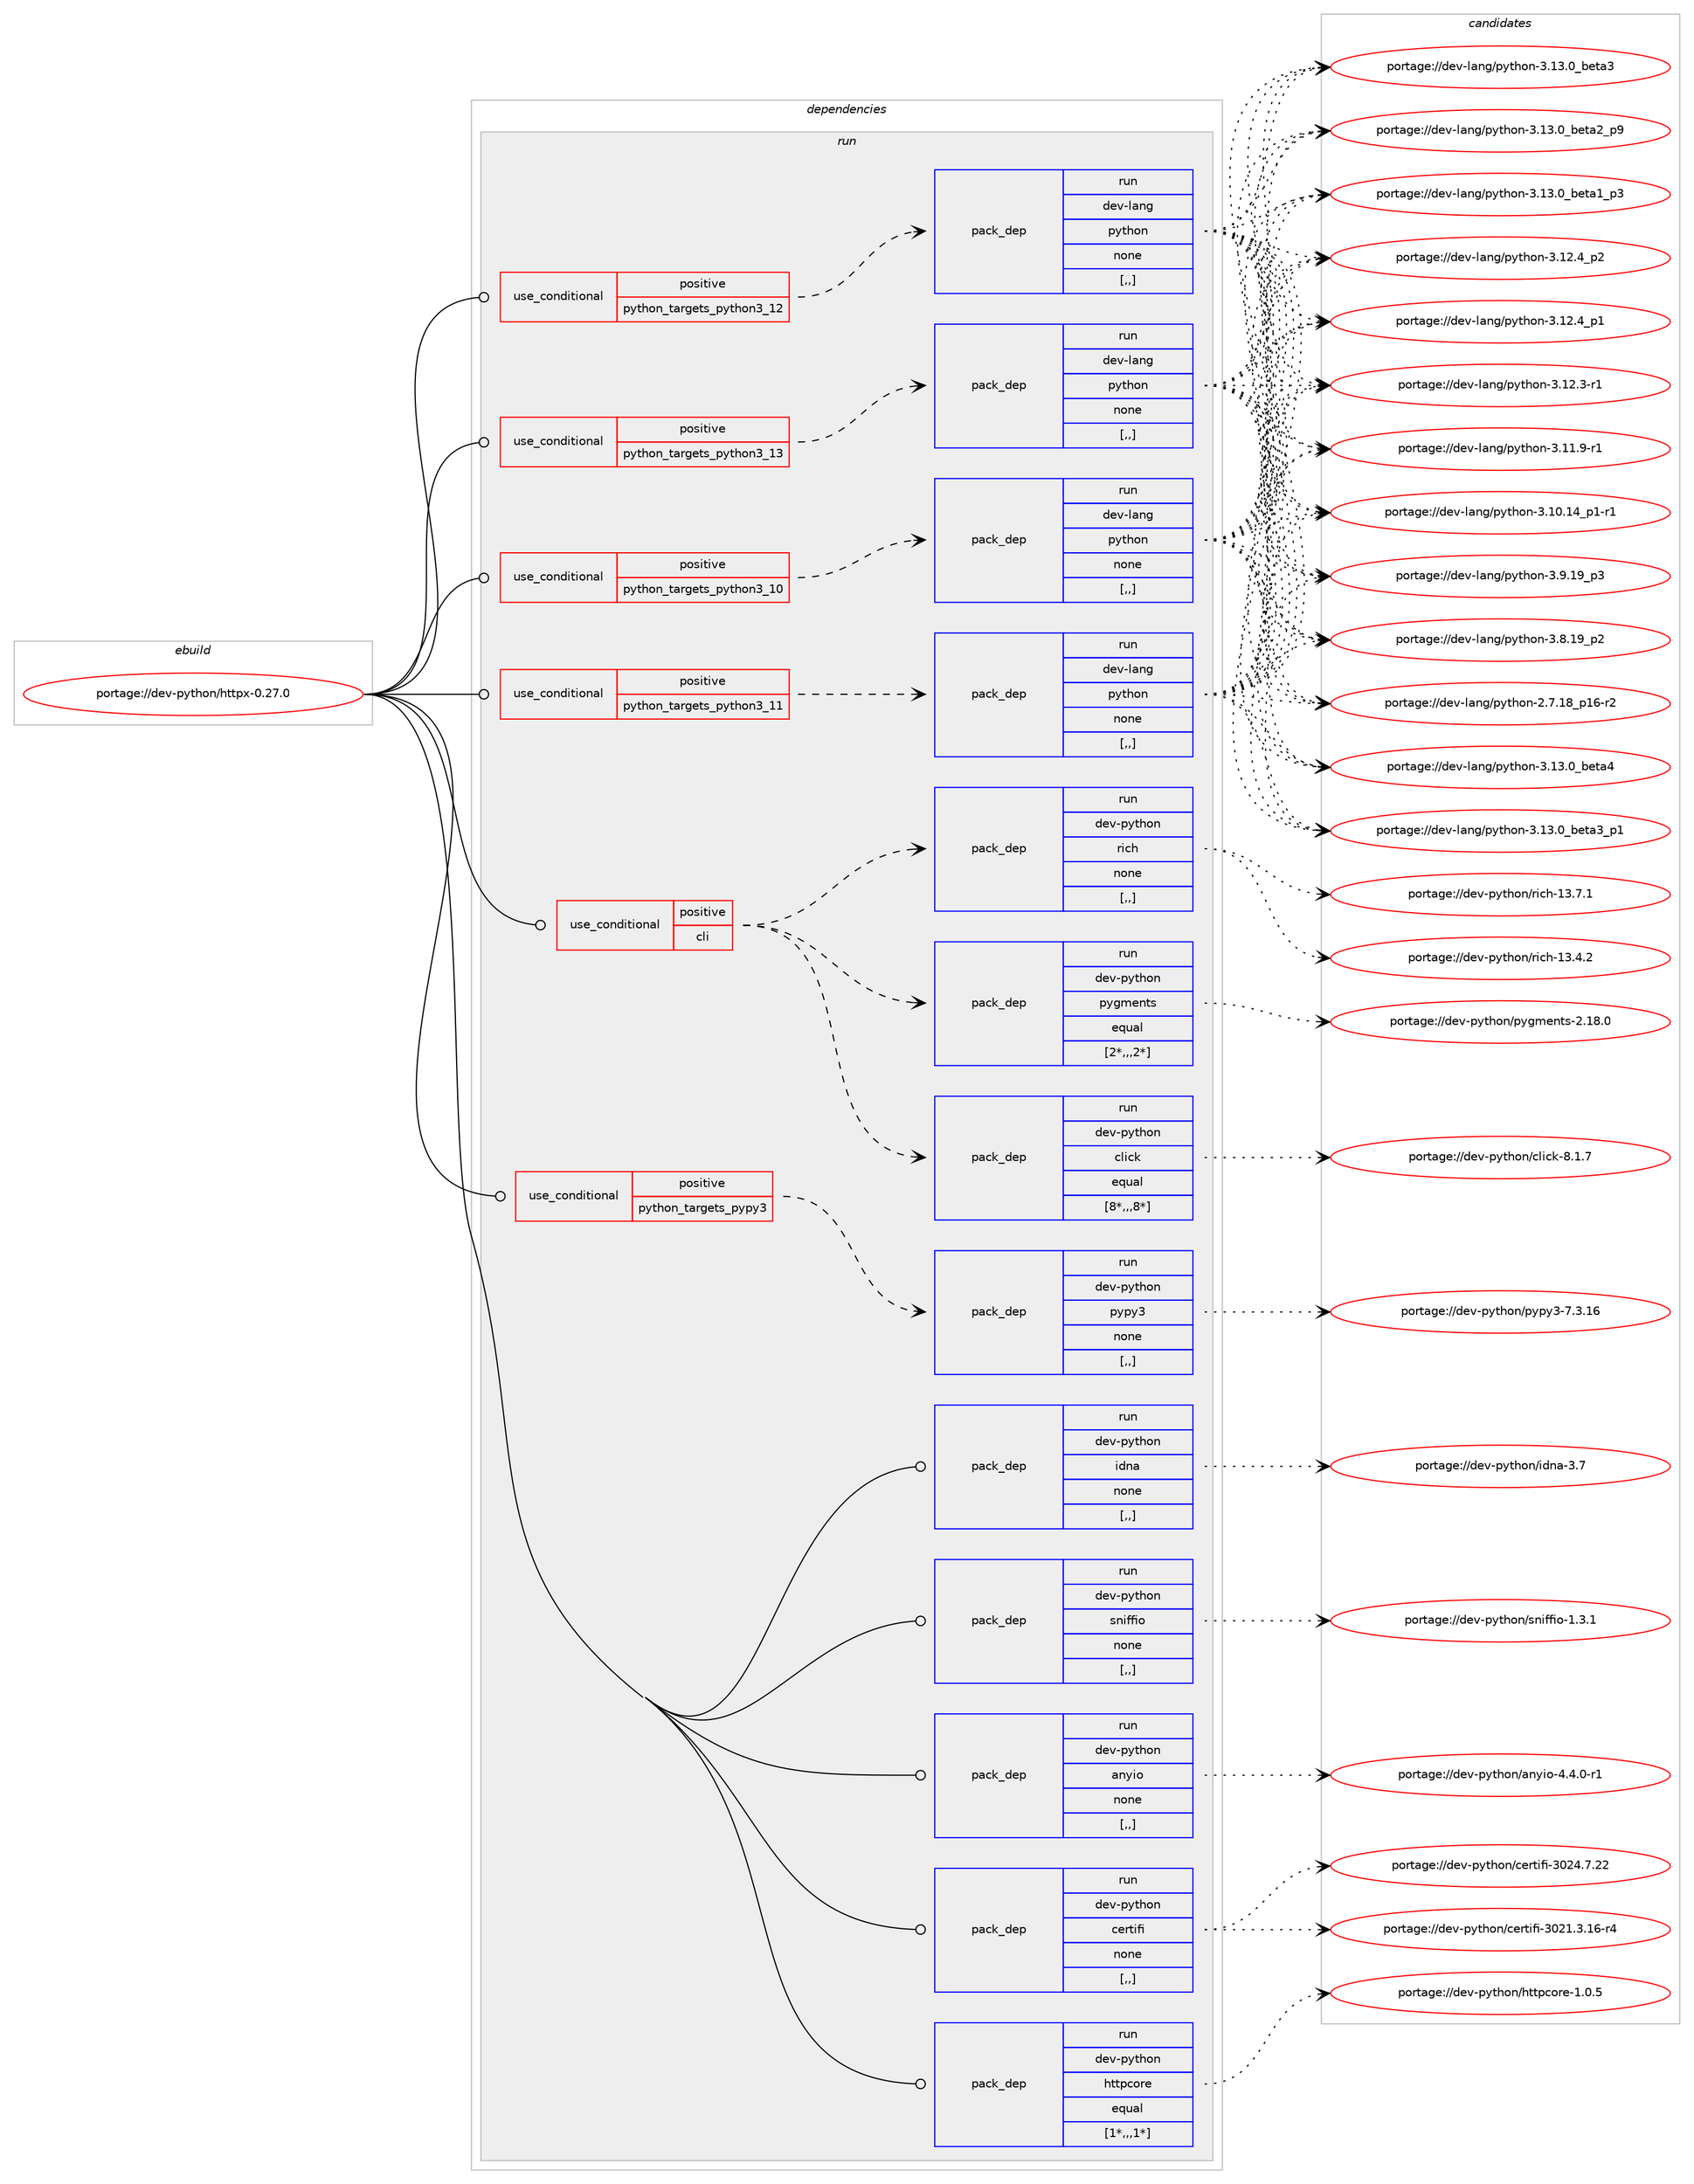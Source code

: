 digraph prolog {

# *************
# Graph options
# *************

newrank=true;
concentrate=true;
compound=true;
graph [rankdir=LR,fontname=Helvetica,fontsize=10,ranksep=1.5];#, ranksep=2.5, nodesep=0.2];
edge  [arrowhead=vee];
node  [fontname=Helvetica,fontsize=10];

# **********
# The ebuild
# **********

subgraph cluster_leftcol {
color=gray;
label=<<i>ebuild</i>>;
id [label="portage://dev-python/httpx-0.27.0", color=red, width=4, href="../dev-python/httpx-0.27.0.svg"];
}

# ****************
# The dependencies
# ****************

subgraph cluster_midcol {
color=gray;
label=<<i>dependencies</i>>;
subgraph cluster_compile {
fillcolor="#eeeeee";
style=filled;
label=<<i>compile</i>>;
}
subgraph cluster_compileandrun {
fillcolor="#eeeeee";
style=filled;
label=<<i>compile and run</i>>;
}
subgraph cluster_run {
fillcolor="#eeeeee";
style=filled;
label=<<i>run</i>>;
subgraph cond33464 {
dependency148042 [label=<<TABLE BORDER="0" CELLBORDER="1" CELLSPACING="0" CELLPADDING="4"><TR><TD ROWSPAN="3" CELLPADDING="10">use_conditional</TD></TR><TR><TD>positive</TD></TR><TR><TD>cli</TD></TR></TABLE>>, shape=none, color=red];
subgraph pack113329 {
dependency148043 [label=<<TABLE BORDER="0" CELLBORDER="1" CELLSPACING="0" CELLPADDING="4" WIDTH="220"><TR><TD ROWSPAN="6" CELLPADDING="30">pack_dep</TD></TR><TR><TD WIDTH="110">run</TD></TR><TR><TD>dev-python</TD></TR><TR><TD>click</TD></TR><TR><TD>equal</TD></TR><TR><TD>[8*,,,8*]</TD></TR></TABLE>>, shape=none, color=blue];
}
dependency148042:e -> dependency148043:w [weight=20,style="dashed",arrowhead="vee"];
subgraph pack113330 {
dependency148044 [label=<<TABLE BORDER="0" CELLBORDER="1" CELLSPACING="0" CELLPADDING="4" WIDTH="220"><TR><TD ROWSPAN="6" CELLPADDING="30">pack_dep</TD></TR><TR><TD WIDTH="110">run</TD></TR><TR><TD>dev-python</TD></TR><TR><TD>pygments</TD></TR><TR><TD>equal</TD></TR><TR><TD>[2*,,,2*]</TD></TR></TABLE>>, shape=none, color=blue];
}
dependency148042:e -> dependency148044:w [weight=20,style="dashed",arrowhead="vee"];
subgraph pack113331 {
dependency148045 [label=<<TABLE BORDER="0" CELLBORDER="1" CELLSPACING="0" CELLPADDING="4" WIDTH="220"><TR><TD ROWSPAN="6" CELLPADDING="30">pack_dep</TD></TR><TR><TD WIDTH="110">run</TD></TR><TR><TD>dev-python</TD></TR><TR><TD>rich</TD></TR><TR><TD>none</TD></TR><TR><TD>[,,]</TD></TR></TABLE>>, shape=none, color=blue];
}
dependency148042:e -> dependency148045:w [weight=20,style="dashed",arrowhead="vee"];
}
id:e -> dependency148042:w [weight=20,style="solid",arrowhead="odot"];
subgraph cond33465 {
dependency148046 [label=<<TABLE BORDER="0" CELLBORDER="1" CELLSPACING="0" CELLPADDING="4"><TR><TD ROWSPAN="3" CELLPADDING="10">use_conditional</TD></TR><TR><TD>positive</TD></TR><TR><TD>python_targets_pypy3</TD></TR></TABLE>>, shape=none, color=red];
subgraph pack113332 {
dependency148047 [label=<<TABLE BORDER="0" CELLBORDER="1" CELLSPACING="0" CELLPADDING="4" WIDTH="220"><TR><TD ROWSPAN="6" CELLPADDING="30">pack_dep</TD></TR><TR><TD WIDTH="110">run</TD></TR><TR><TD>dev-python</TD></TR><TR><TD>pypy3</TD></TR><TR><TD>none</TD></TR><TR><TD>[,,]</TD></TR></TABLE>>, shape=none, color=blue];
}
dependency148046:e -> dependency148047:w [weight=20,style="dashed",arrowhead="vee"];
}
id:e -> dependency148046:w [weight=20,style="solid",arrowhead="odot"];
subgraph cond33466 {
dependency148048 [label=<<TABLE BORDER="0" CELLBORDER="1" CELLSPACING="0" CELLPADDING="4"><TR><TD ROWSPAN="3" CELLPADDING="10">use_conditional</TD></TR><TR><TD>positive</TD></TR><TR><TD>python_targets_python3_10</TD></TR></TABLE>>, shape=none, color=red];
subgraph pack113333 {
dependency148049 [label=<<TABLE BORDER="0" CELLBORDER="1" CELLSPACING="0" CELLPADDING="4" WIDTH="220"><TR><TD ROWSPAN="6" CELLPADDING="30">pack_dep</TD></TR><TR><TD WIDTH="110">run</TD></TR><TR><TD>dev-lang</TD></TR><TR><TD>python</TD></TR><TR><TD>none</TD></TR><TR><TD>[,,]</TD></TR></TABLE>>, shape=none, color=blue];
}
dependency148048:e -> dependency148049:w [weight=20,style="dashed",arrowhead="vee"];
}
id:e -> dependency148048:w [weight=20,style="solid",arrowhead="odot"];
subgraph cond33467 {
dependency148050 [label=<<TABLE BORDER="0" CELLBORDER="1" CELLSPACING="0" CELLPADDING="4"><TR><TD ROWSPAN="3" CELLPADDING="10">use_conditional</TD></TR><TR><TD>positive</TD></TR><TR><TD>python_targets_python3_11</TD></TR></TABLE>>, shape=none, color=red];
subgraph pack113334 {
dependency148051 [label=<<TABLE BORDER="0" CELLBORDER="1" CELLSPACING="0" CELLPADDING="4" WIDTH="220"><TR><TD ROWSPAN="6" CELLPADDING="30">pack_dep</TD></TR><TR><TD WIDTH="110">run</TD></TR><TR><TD>dev-lang</TD></TR><TR><TD>python</TD></TR><TR><TD>none</TD></TR><TR><TD>[,,]</TD></TR></TABLE>>, shape=none, color=blue];
}
dependency148050:e -> dependency148051:w [weight=20,style="dashed",arrowhead="vee"];
}
id:e -> dependency148050:w [weight=20,style="solid",arrowhead="odot"];
subgraph cond33468 {
dependency148052 [label=<<TABLE BORDER="0" CELLBORDER="1" CELLSPACING="0" CELLPADDING="4"><TR><TD ROWSPAN="3" CELLPADDING="10">use_conditional</TD></TR><TR><TD>positive</TD></TR><TR><TD>python_targets_python3_12</TD></TR></TABLE>>, shape=none, color=red];
subgraph pack113335 {
dependency148053 [label=<<TABLE BORDER="0" CELLBORDER="1" CELLSPACING="0" CELLPADDING="4" WIDTH="220"><TR><TD ROWSPAN="6" CELLPADDING="30">pack_dep</TD></TR><TR><TD WIDTH="110">run</TD></TR><TR><TD>dev-lang</TD></TR><TR><TD>python</TD></TR><TR><TD>none</TD></TR><TR><TD>[,,]</TD></TR></TABLE>>, shape=none, color=blue];
}
dependency148052:e -> dependency148053:w [weight=20,style="dashed",arrowhead="vee"];
}
id:e -> dependency148052:w [weight=20,style="solid",arrowhead="odot"];
subgraph cond33469 {
dependency148054 [label=<<TABLE BORDER="0" CELLBORDER="1" CELLSPACING="0" CELLPADDING="4"><TR><TD ROWSPAN="3" CELLPADDING="10">use_conditional</TD></TR><TR><TD>positive</TD></TR><TR><TD>python_targets_python3_13</TD></TR></TABLE>>, shape=none, color=red];
subgraph pack113336 {
dependency148055 [label=<<TABLE BORDER="0" CELLBORDER="1" CELLSPACING="0" CELLPADDING="4" WIDTH="220"><TR><TD ROWSPAN="6" CELLPADDING="30">pack_dep</TD></TR><TR><TD WIDTH="110">run</TD></TR><TR><TD>dev-lang</TD></TR><TR><TD>python</TD></TR><TR><TD>none</TD></TR><TR><TD>[,,]</TD></TR></TABLE>>, shape=none, color=blue];
}
dependency148054:e -> dependency148055:w [weight=20,style="dashed",arrowhead="vee"];
}
id:e -> dependency148054:w [weight=20,style="solid",arrowhead="odot"];
subgraph pack113337 {
dependency148056 [label=<<TABLE BORDER="0" CELLBORDER="1" CELLSPACING="0" CELLPADDING="4" WIDTH="220"><TR><TD ROWSPAN="6" CELLPADDING="30">pack_dep</TD></TR><TR><TD WIDTH="110">run</TD></TR><TR><TD>dev-python</TD></TR><TR><TD>anyio</TD></TR><TR><TD>none</TD></TR><TR><TD>[,,]</TD></TR></TABLE>>, shape=none, color=blue];
}
id:e -> dependency148056:w [weight=20,style="solid",arrowhead="odot"];
subgraph pack113338 {
dependency148057 [label=<<TABLE BORDER="0" CELLBORDER="1" CELLSPACING="0" CELLPADDING="4" WIDTH="220"><TR><TD ROWSPAN="6" CELLPADDING="30">pack_dep</TD></TR><TR><TD WIDTH="110">run</TD></TR><TR><TD>dev-python</TD></TR><TR><TD>certifi</TD></TR><TR><TD>none</TD></TR><TR><TD>[,,]</TD></TR></TABLE>>, shape=none, color=blue];
}
id:e -> dependency148057:w [weight=20,style="solid",arrowhead="odot"];
subgraph pack113339 {
dependency148058 [label=<<TABLE BORDER="0" CELLBORDER="1" CELLSPACING="0" CELLPADDING="4" WIDTH="220"><TR><TD ROWSPAN="6" CELLPADDING="30">pack_dep</TD></TR><TR><TD WIDTH="110">run</TD></TR><TR><TD>dev-python</TD></TR><TR><TD>httpcore</TD></TR><TR><TD>equal</TD></TR><TR><TD>[1*,,,1*]</TD></TR></TABLE>>, shape=none, color=blue];
}
id:e -> dependency148058:w [weight=20,style="solid",arrowhead="odot"];
subgraph pack113340 {
dependency148059 [label=<<TABLE BORDER="0" CELLBORDER="1" CELLSPACING="0" CELLPADDING="4" WIDTH="220"><TR><TD ROWSPAN="6" CELLPADDING="30">pack_dep</TD></TR><TR><TD WIDTH="110">run</TD></TR><TR><TD>dev-python</TD></TR><TR><TD>idna</TD></TR><TR><TD>none</TD></TR><TR><TD>[,,]</TD></TR></TABLE>>, shape=none, color=blue];
}
id:e -> dependency148059:w [weight=20,style="solid",arrowhead="odot"];
subgraph pack113341 {
dependency148060 [label=<<TABLE BORDER="0" CELLBORDER="1" CELLSPACING="0" CELLPADDING="4" WIDTH="220"><TR><TD ROWSPAN="6" CELLPADDING="30">pack_dep</TD></TR><TR><TD WIDTH="110">run</TD></TR><TR><TD>dev-python</TD></TR><TR><TD>sniffio</TD></TR><TR><TD>none</TD></TR><TR><TD>[,,]</TD></TR></TABLE>>, shape=none, color=blue];
}
id:e -> dependency148060:w [weight=20,style="solid",arrowhead="odot"];
}
}

# **************
# The candidates
# **************

subgraph cluster_choices {
rank=same;
color=gray;
label=<<i>candidates</i>>;

subgraph choice113329 {
color=black;
nodesep=1;
choice10010111845112121116104111110479910810599107455646494655 [label="portage://dev-python/click-8.1.7", color=red, width=4,href="../dev-python/click-8.1.7.svg"];
dependency148043:e -> choice10010111845112121116104111110479910810599107455646494655:w [style=dotted,weight="100"];
}
subgraph choice113330 {
color=black;
nodesep=1;
choice100101118451121211161041111104711212110310910111011611545504649564648 [label="portage://dev-python/pygments-2.18.0", color=red, width=4,href="../dev-python/pygments-2.18.0.svg"];
dependency148044:e -> choice100101118451121211161041111104711212110310910111011611545504649564648:w [style=dotted,weight="100"];
}
subgraph choice113331 {
color=black;
nodesep=1;
choice10010111845112121116104111110471141059910445495146554649 [label="portage://dev-python/rich-13.7.1", color=red, width=4,href="../dev-python/rich-13.7.1.svg"];
choice10010111845112121116104111110471141059910445495146524650 [label="portage://dev-python/rich-13.4.2", color=red, width=4,href="../dev-python/rich-13.4.2.svg"];
dependency148045:e -> choice10010111845112121116104111110471141059910445495146554649:w [style=dotted,weight="100"];
dependency148045:e -> choice10010111845112121116104111110471141059910445495146524650:w [style=dotted,weight="100"];
}
subgraph choice113332 {
color=black;
nodesep=1;
choice10010111845112121116104111110471121211121215145554651464954 [label="portage://dev-python/pypy3-7.3.16", color=red, width=4,href="../dev-python/pypy3-7.3.16.svg"];
dependency148047:e -> choice10010111845112121116104111110471121211121215145554651464954:w [style=dotted,weight="100"];
}
subgraph choice113333 {
color=black;
nodesep=1;
choice1001011184510897110103471121211161041111104551464951464895981011169752 [label="portage://dev-lang/python-3.13.0_beta4", color=red, width=4,href="../dev-lang/python-3.13.0_beta4.svg"];
choice10010111845108971101034711212111610411111045514649514648959810111697519511249 [label="portage://dev-lang/python-3.13.0_beta3_p1", color=red, width=4,href="../dev-lang/python-3.13.0_beta3_p1.svg"];
choice1001011184510897110103471121211161041111104551464951464895981011169751 [label="portage://dev-lang/python-3.13.0_beta3", color=red, width=4,href="../dev-lang/python-3.13.0_beta3.svg"];
choice10010111845108971101034711212111610411111045514649514648959810111697509511257 [label="portage://dev-lang/python-3.13.0_beta2_p9", color=red, width=4,href="../dev-lang/python-3.13.0_beta2_p9.svg"];
choice10010111845108971101034711212111610411111045514649514648959810111697499511251 [label="portage://dev-lang/python-3.13.0_beta1_p3", color=red, width=4,href="../dev-lang/python-3.13.0_beta1_p3.svg"];
choice100101118451089711010347112121116104111110455146495046529511250 [label="portage://dev-lang/python-3.12.4_p2", color=red, width=4,href="../dev-lang/python-3.12.4_p2.svg"];
choice100101118451089711010347112121116104111110455146495046529511249 [label="portage://dev-lang/python-3.12.4_p1", color=red, width=4,href="../dev-lang/python-3.12.4_p1.svg"];
choice100101118451089711010347112121116104111110455146495046514511449 [label="portage://dev-lang/python-3.12.3-r1", color=red, width=4,href="../dev-lang/python-3.12.3-r1.svg"];
choice100101118451089711010347112121116104111110455146494946574511449 [label="portage://dev-lang/python-3.11.9-r1", color=red, width=4,href="../dev-lang/python-3.11.9-r1.svg"];
choice100101118451089711010347112121116104111110455146494846495295112494511449 [label="portage://dev-lang/python-3.10.14_p1-r1", color=red, width=4,href="../dev-lang/python-3.10.14_p1-r1.svg"];
choice100101118451089711010347112121116104111110455146574649579511251 [label="portage://dev-lang/python-3.9.19_p3", color=red, width=4,href="../dev-lang/python-3.9.19_p3.svg"];
choice100101118451089711010347112121116104111110455146564649579511250 [label="portage://dev-lang/python-3.8.19_p2", color=red, width=4,href="../dev-lang/python-3.8.19_p2.svg"];
choice100101118451089711010347112121116104111110455046554649569511249544511450 [label="portage://dev-lang/python-2.7.18_p16-r2", color=red, width=4,href="../dev-lang/python-2.7.18_p16-r2.svg"];
dependency148049:e -> choice1001011184510897110103471121211161041111104551464951464895981011169752:w [style=dotted,weight="100"];
dependency148049:e -> choice10010111845108971101034711212111610411111045514649514648959810111697519511249:w [style=dotted,weight="100"];
dependency148049:e -> choice1001011184510897110103471121211161041111104551464951464895981011169751:w [style=dotted,weight="100"];
dependency148049:e -> choice10010111845108971101034711212111610411111045514649514648959810111697509511257:w [style=dotted,weight="100"];
dependency148049:e -> choice10010111845108971101034711212111610411111045514649514648959810111697499511251:w [style=dotted,weight="100"];
dependency148049:e -> choice100101118451089711010347112121116104111110455146495046529511250:w [style=dotted,weight="100"];
dependency148049:e -> choice100101118451089711010347112121116104111110455146495046529511249:w [style=dotted,weight="100"];
dependency148049:e -> choice100101118451089711010347112121116104111110455146495046514511449:w [style=dotted,weight="100"];
dependency148049:e -> choice100101118451089711010347112121116104111110455146494946574511449:w [style=dotted,weight="100"];
dependency148049:e -> choice100101118451089711010347112121116104111110455146494846495295112494511449:w [style=dotted,weight="100"];
dependency148049:e -> choice100101118451089711010347112121116104111110455146574649579511251:w [style=dotted,weight="100"];
dependency148049:e -> choice100101118451089711010347112121116104111110455146564649579511250:w [style=dotted,weight="100"];
dependency148049:e -> choice100101118451089711010347112121116104111110455046554649569511249544511450:w [style=dotted,weight="100"];
}
subgraph choice113334 {
color=black;
nodesep=1;
choice1001011184510897110103471121211161041111104551464951464895981011169752 [label="portage://dev-lang/python-3.13.0_beta4", color=red, width=4,href="../dev-lang/python-3.13.0_beta4.svg"];
choice10010111845108971101034711212111610411111045514649514648959810111697519511249 [label="portage://dev-lang/python-3.13.0_beta3_p1", color=red, width=4,href="../dev-lang/python-3.13.0_beta3_p1.svg"];
choice1001011184510897110103471121211161041111104551464951464895981011169751 [label="portage://dev-lang/python-3.13.0_beta3", color=red, width=4,href="../dev-lang/python-3.13.0_beta3.svg"];
choice10010111845108971101034711212111610411111045514649514648959810111697509511257 [label="portage://dev-lang/python-3.13.0_beta2_p9", color=red, width=4,href="../dev-lang/python-3.13.0_beta2_p9.svg"];
choice10010111845108971101034711212111610411111045514649514648959810111697499511251 [label="portage://dev-lang/python-3.13.0_beta1_p3", color=red, width=4,href="../dev-lang/python-3.13.0_beta1_p3.svg"];
choice100101118451089711010347112121116104111110455146495046529511250 [label="portage://dev-lang/python-3.12.4_p2", color=red, width=4,href="../dev-lang/python-3.12.4_p2.svg"];
choice100101118451089711010347112121116104111110455146495046529511249 [label="portage://dev-lang/python-3.12.4_p1", color=red, width=4,href="../dev-lang/python-3.12.4_p1.svg"];
choice100101118451089711010347112121116104111110455146495046514511449 [label="portage://dev-lang/python-3.12.3-r1", color=red, width=4,href="../dev-lang/python-3.12.3-r1.svg"];
choice100101118451089711010347112121116104111110455146494946574511449 [label="portage://dev-lang/python-3.11.9-r1", color=red, width=4,href="../dev-lang/python-3.11.9-r1.svg"];
choice100101118451089711010347112121116104111110455146494846495295112494511449 [label="portage://dev-lang/python-3.10.14_p1-r1", color=red, width=4,href="../dev-lang/python-3.10.14_p1-r1.svg"];
choice100101118451089711010347112121116104111110455146574649579511251 [label="portage://dev-lang/python-3.9.19_p3", color=red, width=4,href="../dev-lang/python-3.9.19_p3.svg"];
choice100101118451089711010347112121116104111110455146564649579511250 [label="portage://dev-lang/python-3.8.19_p2", color=red, width=4,href="../dev-lang/python-3.8.19_p2.svg"];
choice100101118451089711010347112121116104111110455046554649569511249544511450 [label="portage://dev-lang/python-2.7.18_p16-r2", color=red, width=4,href="../dev-lang/python-2.7.18_p16-r2.svg"];
dependency148051:e -> choice1001011184510897110103471121211161041111104551464951464895981011169752:w [style=dotted,weight="100"];
dependency148051:e -> choice10010111845108971101034711212111610411111045514649514648959810111697519511249:w [style=dotted,weight="100"];
dependency148051:e -> choice1001011184510897110103471121211161041111104551464951464895981011169751:w [style=dotted,weight="100"];
dependency148051:e -> choice10010111845108971101034711212111610411111045514649514648959810111697509511257:w [style=dotted,weight="100"];
dependency148051:e -> choice10010111845108971101034711212111610411111045514649514648959810111697499511251:w [style=dotted,weight="100"];
dependency148051:e -> choice100101118451089711010347112121116104111110455146495046529511250:w [style=dotted,weight="100"];
dependency148051:e -> choice100101118451089711010347112121116104111110455146495046529511249:w [style=dotted,weight="100"];
dependency148051:e -> choice100101118451089711010347112121116104111110455146495046514511449:w [style=dotted,weight="100"];
dependency148051:e -> choice100101118451089711010347112121116104111110455146494946574511449:w [style=dotted,weight="100"];
dependency148051:e -> choice100101118451089711010347112121116104111110455146494846495295112494511449:w [style=dotted,weight="100"];
dependency148051:e -> choice100101118451089711010347112121116104111110455146574649579511251:w [style=dotted,weight="100"];
dependency148051:e -> choice100101118451089711010347112121116104111110455146564649579511250:w [style=dotted,weight="100"];
dependency148051:e -> choice100101118451089711010347112121116104111110455046554649569511249544511450:w [style=dotted,weight="100"];
}
subgraph choice113335 {
color=black;
nodesep=1;
choice1001011184510897110103471121211161041111104551464951464895981011169752 [label="portage://dev-lang/python-3.13.0_beta4", color=red, width=4,href="../dev-lang/python-3.13.0_beta4.svg"];
choice10010111845108971101034711212111610411111045514649514648959810111697519511249 [label="portage://dev-lang/python-3.13.0_beta3_p1", color=red, width=4,href="../dev-lang/python-3.13.0_beta3_p1.svg"];
choice1001011184510897110103471121211161041111104551464951464895981011169751 [label="portage://dev-lang/python-3.13.0_beta3", color=red, width=4,href="../dev-lang/python-3.13.0_beta3.svg"];
choice10010111845108971101034711212111610411111045514649514648959810111697509511257 [label="portage://dev-lang/python-3.13.0_beta2_p9", color=red, width=4,href="../dev-lang/python-3.13.0_beta2_p9.svg"];
choice10010111845108971101034711212111610411111045514649514648959810111697499511251 [label="portage://dev-lang/python-3.13.0_beta1_p3", color=red, width=4,href="../dev-lang/python-3.13.0_beta1_p3.svg"];
choice100101118451089711010347112121116104111110455146495046529511250 [label="portage://dev-lang/python-3.12.4_p2", color=red, width=4,href="../dev-lang/python-3.12.4_p2.svg"];
choice100101118451089711010347112121116104111110455146495046529511249 [label="portage://dev-lang/python-3.12.4_p1", color=red, width=4,href="../dev-lang/python-3.12.4_p1.svg"];
choice100101118451089711010347112121116104111110455146495046514511449 [label="portage://dev-lang/python-3.12.3-r1", color=red, width=4,href="../dev-lang/python-3.12.3-r1.svg"];
choice100101118451089711010347112121116104111110455146494946574511449 [label="portage://dev-lang/python-3.11.9-r1", color=red, width=4,href="../dev-lang/python-3.11.9-r1.svg"];
choice100101118451089711010347112121116104111110455146494846495295112494511449 [label="portage://dev-lang/python-3.10.14_p1-r1", color=red, width=4,href="../dev-lang/python-3.10.14_p1-r1.svg"];
choice100101118451089711010347112121116104111110455146574649579511251 [label="portage://dev-lang/python-3.9.19_p3", color=red, width=4,href="../dev-lang/python-3.9.19_p3.svg"];
choice100101118451089711010347112121116104111110455146564649579511250 [label="portage://dev-lang/python-3.8.19_p2", color=red, width=4,href="../dev-lang/python-3.8.19_p2.svg"];
choice100101118451089711010347112121116104111110455046554649569511249544511450 [label="portage://dev-lang/python-2.7.18_p16-r2", color=red, width=4,href="../dev-lang/python-2.7.18_p16-r2.svg"];
dependency148053:e -> choice1001011184510897110103471121211161041111104551464951464895981011169752:w [style=dotted,weight="100"];
dependency148053:e -> choice10010111845108971101034711212111610411111045514649514648959810111697519511249:w [style=dotted,weight="100"];
dependency148053:e -> choice1001011184510897110103471121211161041111104551464951464895981011169751:w [style=dotted,weight="100"];
dependency148053:e -> choice10010111845108971101034711212111610411111045514649514648959810111697509511257:w [style=dotted,weight="100"];
dependency148053:e -> choice10010111845108971101034711212111610411111045514649514648959810111697499511251:w [style=dotted,weight="100"];
dependency148053:e -> choice100101118451089711010347112121116104111110455146495046529511250:w [style=dotted,weight="100"];
dependency148053:e -> choice100101118451089711010347112121116104111110455146495046529511249:w [style=dotted,weight="100"];
dependency148053:e -> choice100101118451089711010347112121116104111110455146495046514511449:w [style=dotted,weight="100"];
dependency148053:e -> choice100101118451089711010347112121116104111110455146494946574511449:w [style=dotted,weight="100"];
dependency148053:e -> choice100101118451089711010347112121116104111110455146494846495295112494511449:w [style=dotted,weight="100"];
dependency148053:e -> choice100101118451089711010347112121116104111110455146574649579511251:w [style=dotted,weight="100"];
dependency148053:e -> choice100101118451089711010347112121116104111110455146564649579511250:w [style=dotted,weight="100"];
dependency148053:e -> choice100101118451089711010347112121116104111110455046554649569511249544511450:w [style=dotted,weight="100"];
}
subgraph choice113336 {
color=black;
nodesep=1;
choice1001011184510897110103471121211161041111104551464951464895981011169752 [label="portage://dev-lang/python-3.13.0_beta4", color=red, width=4,href="../dev-lang/python-3.13.0_beta4.svg"];
choice10010111845108971101034711212111610411111045514649514648959810111697519511249 [label="portage://dev-lang/python-3.13.0_beta3_p1", color=red, width=4,href="../dev-lang/python-3.13.0_beta3_p1.svg"];
choice1001011184510897110103471121211161041111104551464951464895981011169751 [label="portage://dev-lang/python-3.13.0_beta3", color=red, width=4,href="../dev-lang/python-3.13.0_beta3.svg"];
choice10010111845108971101034711212111610411111045514649514648959810111697509511257 [label="portage://dev-lang/python-3.13.0_beta2_p9", color=red, width=4,href="../dev-lang/python-3.13.0_beta2_p9.svg"];
choice10010111845108971101034711212111610411111045514649514648959810111697499511251 [label="portage://dev-lang/python-3.13.0_beta1_p3", color=red, width=4,href="../dev-lang/python-3.13.0_beta1_p3.svg"];
choice100101118451089711010347112121116104111110455146495046529511250 [label="portage://dev-lang/python-3.12.4_p2", color=red, width=4,href="../dev-lang/python-3.12.4_p2.svg"];
choice100101118451089711010347112121116104111110455146495046529511249 [label="portage://dev-lang/python-3.12.4_p1", color=red, width=4,href="../dev-lang/python-3.12.4_p1.svg"];
choice100101118451089711010347112121116104111110455146495046514511449 [label="portage://dev-lang/python-3.12.3-r1", color=red, width=4,href="../dev-lang/python-3.12.3-r1.svg"];
choice100101118451089711010347112121116104111110455146494946574511449 [label="portage://dev-lang/python-3.11.9-r1", color=red, width=4,href="../dev-lang/python-3.11.9-r1.svg"];
choice100101118451089711010347112121116104111110455146494846495295112494511449 [label="portage://dev-lang/python-3.10.14_p1-r1", color=red, width=4,href="../dev-lang/python-3.10.14_p1-r1.svg"];
choice100101118451089711010347112121116104111110455146574649579511251 [label="portage://dev-lang/python-3.9.19_p3", color=red, width=4,href="../dev-lang/python-3.9.19_p3.svg"];
choice100101118451089711010347112121116104111110455146564649579511250 [label="portage://dev-lang/python-3.8.19_p2", color=red, width=4,href="../dev-lang/python-3.8.19_p2.svg"];
choice100101118451089711010347112121116104111110455046554649569511249544511450 [label="portage://dev-lang/python-2.7.18_p16-r2", color=red, width=4,href="../dev-lang/python-2.7.18_p16-r2.svg"];
dependency148055:e -> choice1001011184510897110103471121211161041111104551464951464895981011169752:w [style=dotted,weight="100"];
dependency148055:e -> choice10010111845108971101034711212111610411111045514649514648959810111697519511249:w [style=dotted,weight="100"];
dependency148055:e -> choice1001011184510897110103471121211161041111104551464951464895981011169751:w [style=dotted,weight="100"];
dependency148055:e -> choice10010111845108971101034711212111610411111045514649514648959810111697509511257:w [style=dotted,weight="100"];
dependency148055:e -> choice10010111845108971101034711212111610411111045514649514648959810111697499511251:w [style=dotted,weight="100"];
dependency148055:e -> choice100101118451089711010347112121116104111110455146495046529511250:w [style=dotted,weight="100"];
dependency148055:e -> choice100101118451089711010347112121116104111110455146495046529511249:w [style=dotted,weight="100"];
dependency148055:e -> choice100101118451089711010347112121116104111110455146495046514511449:w [style=dotted,weight="100"];
dependency148055:e -> choice100101118451089711010347112121116104111110455146494946574511449:w [style=dotted,weight="100"];
dependency148055:e -> choice100101118451089711010347112121116104111110455146494846495295112494511449:w [style=dotted,weight="100"];
dependency148055:e -> choice100101118451089711010347112121116104111110455146574649579511251:w [style=dotted,weight="100"];
dependency148055:e -> choice100101118451089711010347112121116104111110455146564649579511250:w [style=dotted,weight="100"];
dependency148055:e -> choice100101118451089711010347112121116104111110455046554649569511249544511450:w [style=dotted,weight="100"];
}
subgraph choice113337 {
color=black;
nodesep=1;
choice1001011184511212111610411111047971101211051114552465246484511449 [label="portage://dev-python/anyio-4.4.0-r1", color=red, width=4,href="../dev-python/anyio-4.4.0-r1.svg"];
dependency148056:e -> choice1001011184511212111610411111047971101211051114552465246484511449:w [style=dotted,weight="100"];
}
subgraph choice113338 {
color=black;
nodesep=1;
choice10010111845112121116104111110479910111411610510210545514850524655465050 [label="portage://dev-python/certifi-3024.7.22", color=red, width=4,href="../dev-python/certifi-3024.7.22.svg"];
choice100101118451121211161041111104799101114116105102105455148504946514649544511452 [label="portage://dev-python/certifi-3021.3.16-r4", color=red, width=4,href="../dev-python/certifi-3021.3.16-r4.svg"];
dependency148057:e -> choice10010111845112121116104111110479910111411610510210545514850524655465050:w [style=dotted,weight="100"];
dependency148057:e -> choice100101118451121211161041111104799101114116105102105455148504946514649544511452:w [style=dotted,weight="100"];
}
subgraph choice113339 {
color=black;
nodesep=1;
choice100101118451121211161041111104710411611611299111114101454946484653 [label="portage://dev-python/httpcore-1.0.5", color=red, width=4,href="../dev-python/httpcore-1.0.5.svg"];
dependency148058:e -> choice100101118451121211161041111104710411611611299111114101454946484653:w [style=dotted,weight="100"];
}
subgraph choice113340 {
color=black;
nodesep=1;
choice10010111845112121116104111110471051001109745514655 [label="portage://dev-python/idna-3.7", color=red, width=4,href="../dev-python/idna-3.7.svg"];
dependency148059:e -> choice10010111845112121116104111110471051001109745514655:w [style=dotted,weight="100"];
}
subgraph choice113341 {
color=black;
nodesep=1;
choice1001011184511212111610411111047115110105102102105111454946514649 [label="portage://dev-python/sniffio-1.3.1", color=red, width=4,href="../dev-python/sniffio-1.3.1.svg"];
dependency148060:e -> choice1001011184511212111610411111047115110105102102105111454946514649:w [style=dotted,weight="100"];
}
}

}
